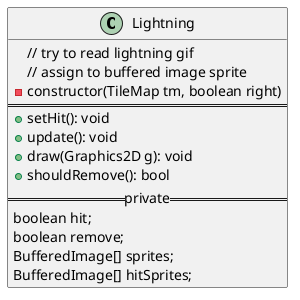 @startuml
class Lightning {
// try to read lightning gif
// assign to buffered image sprite
- constructor(TileMap tm, boolean right)
==
+ setHit(): void
+ update(): void
+ draw(Graphics2D g): void
+ shouldRemove(): bool
== private ==
boolean hit;
boolean remove;
BufferedImage[] sprites;
BufferedImage[] hitSprites;
}
@enduml